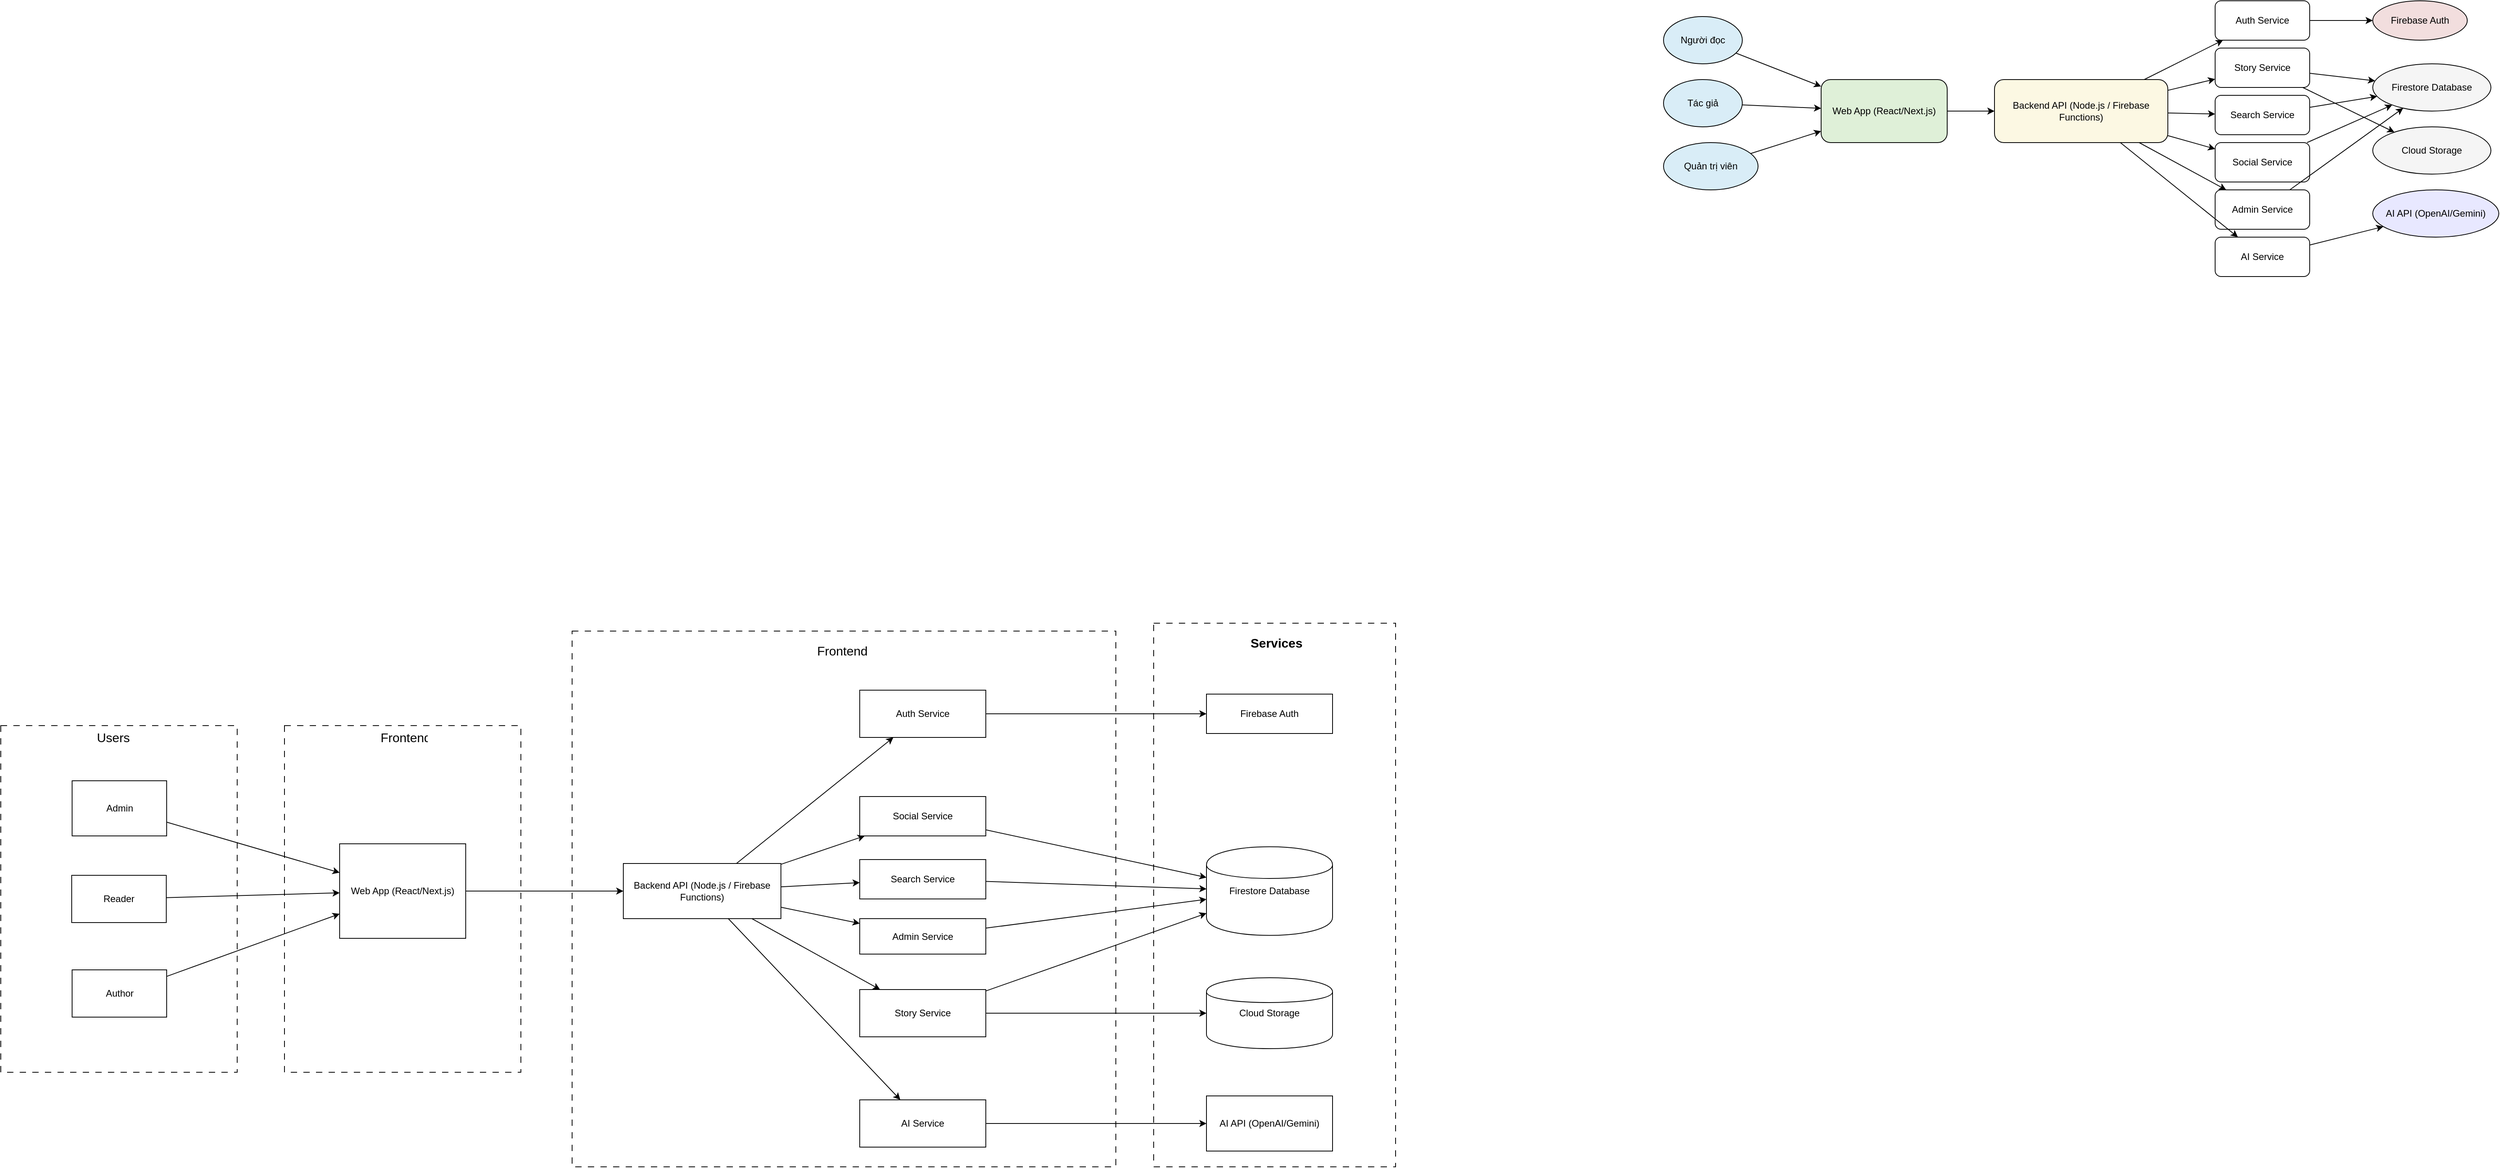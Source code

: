<?xml version="1.0" encoding="UTF-8"?>
<mxfile version="28.2.1">
  <diagram name="Page-1" id="XRnFHhCqIN9ukWK4FecN">
    <mxGraphModel dx="4797" dy="2733" grid="1" gridSize="10" guides="1" tooltips="1" connect="1" arrows="1" fold="1" page="1" pageScale="1" pageWidth="827" pageHeight="1169" math="0" shadow="0">
      <root>
        <mxCell id="0" />
        <mxCell id="1" parent="0" />
        <mxCell id="V6R2gm-3gDxpUbskBVL9-5" value="Người đọc" style="ellipse;whiteSpace=wrap;html=1;fillColor=#d9edf7;" parent="1" vertex="1">
          <mxGeometry x="-180" y="-1000" width="100" height="60" as="geometry" />
        </mxCell>
        <mxCell id="V6R2gm-3gDxpUbskBVL9-6" value="Tác giả" style="ellipse;whiteSpace=wrap;html=1;fillColor=#d9edf7;" parent="1" vertex="1">
          <mxGeometry x="-180" y="-920" width="100" height="60" as="geometry" />
        </mxCell>
        <mxCell id="V6R2gm-3gDxpUbskBVL9-7" value="Quản trị viên" style="ellipse;whiteSpace=wrap;html=1;fillColor=#d9edf7;" parent="1" vertex="1">
          <mxGeometry x="-180" y="-840" width="120" height="60" as="geometry" />
        </mxCell>
        <mxCell id="V6R2gm-3gDxpUbskBVL9-8" value="Web App (React/Next.js)" style="rounded=1;whiteSpace=wrap;html=1;fillColor=#dff0d8;" parent="1" vertex="1">
          <mxGeometry x="20" y="-920" width="160" height="80" as="geometry" />
        </mxCell>
        <mxCell id="V6R2gm-3gDxpUbskBVL9-9" value="Backend API (Node.js / Firebase Functions)" style="rounded=1;whiteSpace=wrap;html=1;fillColor=#fcf8e3;" parent="1" vertex="1">
          <mxGeometry x="240" y="-920" width="220" height="80" as="geometry" />
        </mxCell>
        <mxCell id="V6R2gm-3gDxpUbskBVL9-10" value="Auth Service" style="rounded=1;whiteSpace=wrap;html=1;" parent="1" vertex="1">
          <mxGeometry x="520" y="-1020" width="120" height="50" as="geometry" />
        </mxCell>
        <mxCell id="V6R2gm-3gDxpUbskBVL9-11" value="Story Service" style="rounded=1;whiteSpace=wrap;html=1;" parent="1" vertex="1">
          <mxGeometry x="520" y="-960" width="120" height="50" as="geometry" />
        </mxCell>
        <mxCell id="V6R2gm-3gDxpUbskBVL9-12" value="Search Service" style="rounded=1;whiteSpace=wrap;html=1;" parent="1" vertex="1">
          <mxGeometry x="520" y="-900" width="120" height="50" as="geometry" />
        </mxCell>
        <mxCell id="V6R2gm-3gDxpUbskBVL9-13" value="Social Service" style="rounded=1;whiteSpace=wrap;html=1;" parent="1" vertex="1">
          <mxGeometry x="520" y="-840" width="120" height="50" as="geometry" />
        </mxCell>
        <mxCell id="V6R2gm-3gDxpUbskBVL9-14" value="Admin Service" style="rounded=1;whiteSpace=wrap;html=1;" parent="1" vertex="1">
          <mxGeometry x="520" y="-780" width="120" height="50" as="geometry" />
        </mxCell>
        <mxCell id="V6R2gm-3gDxpUbskBVL9-15" value="AI Service" style="rounded=1;whiteSpace=wrap;html=1;" parent="1" vertex="1">
          <mxGeometry x="520" y="-720" width="120" height="50" as="geometry" />
        </mxCell>
        <mxCell id="V6R2gm-3gDxpUbskBVL9-16" value="Firebase Auth" style="ellipse;whiteSpace=wrap;html=1;fillColor=#f2dede;" parent="1" vertex="1">
          <mxGeometry x="720" y="-1020" width="120" height="50" as="geometry" />
        </mxCell>
        <mxCell id="V6R2gm-3gDxpUbskBVL9-17" value="Firestore Database" style="ellipse;whiteSpace=wrap;html=1;fillColor=#f5f5f5;" parent="1" vertex="1">
          <mxGeometry x="720" y="-940" width="150" height="60" as="geometry" />
        </mxCell>
        <mxCell id="V6R2gm-3gDxpUbskBVL9-18" value="Cloud Storage" style="ellipse;whiteSpace=wrap;html=1;fillColor=#f5f5f5;" parent="1" vertex="1">
          <mxGeometry x="720" y="-860" width="150" height="60" as="geometry" />
        </mxCell>
        <mxCell id="V6R2gm-3gDxpUbskBVL9-19" value="AI API (OpenAI/Gemini)" style="ellipse;whiteSpace=wrap;html=1;fillColor=#e8e8ff;" parent="1" vertex="1">
          <mxGeometry x="720" y="-780" width="160" height="60" as="geometry" />
        </mxCell>
        <mxCell id="V6R2gm-3gDxpUbskBVL9-20" parent="1" source="V6R2gm-3gDxpUbskBVL9-5" target="V6R2gm-3gDxpUbskBVL9-8" edge="1">
          <mxGeometry relative="1" as="geometry" />
        </mxCell>
        <mxCell id="V6R2gm-3gDxpUbskBVL9-21" parent="1" source="V6R2gm-3gDxpUbskBVL9-6" target="V6R2gm-3gDxpUbskBVL9-8" edge="1">
          <mxGeometry relative="1" as="geometry" />
        </mxCell>
        <mxCell id="V6R2gm-3gDxpUbskBVL9-22" parent="1" source="V6R2gm-3gDxpUbskBVL9-7" target="V6R2gm-3gDxpUbskBVL9-8" edge="1">
          <mxGeometry relative="1" as="geometry" />
        </mxCell>
        <mxCell id="V6R2gm-3gDxpUbskBVL9-23" parent="1" source="V6R2gm-3gDxpUbskBVL9-8" target="V6R2gm-3gDxpUbskBVL9-9" edge="1">
          <mxGeometry relative="1" as="geometry" />
        </mxCell>
        <mxCell id="V6R2gm-3gDxpUbskBVL9-24" parent="1" source="V6R2gm-3gDxpUbskBVL9-9" target="V6R2gm-3gDxpUbskBVL9-10" edge="1">
          <mxGeometry relative="1" as="geometry" />
        </mxCell>
        <mxCell id="V6R2gm-3gDxpUbskBVL9-25" parent="1" source="V6R2gm-3gDxpUbskBVL9-9" target="V6R2gm-3gDxpUbskBVL9-11" edge="1">
          <mxGeometry relative="1" as="geometry" />
        </mxCell>
        <mxCell id="V6R2gm-3gDxpUbskBVL9-26" parent="1" source="V6R2gm-3gDxpUbskBVL9-9" target="V6R2gm-3gDxpUbskBVL9-12" edge="1">
          <mxGeometry relative="1" as="geometry" />
        </mxCell>
        <mxCell id="V6R2gm-3gDxpUbskBVL9-27" parent="1" source="V6R2gm-3gDxpUbskBVL9-9" target="V6R2gm-3gDxpUbskBVL9-13" edge="1">
          <mxGeometry relative="1" as="geometry" />
        </mxCell>
        <mxCell id="V6R2gm-3gDxpUbskBVL9-28" parent="1" source="V6R2gm-3gDxpUbskBVL9-9" target="V6R2gm-3gDxpUbskBVL9-14" edge="1">
          <mxGeometry relative="1" as="geometry" />
        </mxCell>
        <mxCell id="V6R2gm-3gDxpUbskBVL9-29" parent="1" source="V6R2gm-3gDxpUbskBVL9-9" target="V6R2gm-3gDxpUbskBVL9-15" edge="1">
          <mxGeometry relative="1" as="geometry" />
        </mxCell>
        <mxCell id="V6R2gm-3gDxpUbskBVL9-30" parent="1" source="V6R2gm-3gDxpUbskBVL9-10" target="V6R2gm-3gDxpUbskBVL9-16" edge="1">
          <mxGeometry relative="1" as="geometry" />
        </mxCell>
        <mxCell id="V6R2gm-3gDxpUbskBVL9-31" parent="1" source="V6R2gm-3gDxpUbskBVL9-11" target="V6R2gm-3gDxpUbskBVL9-17" edge="1">
          <mxGeometry relative="1" as="geometry" />
        </mxCell>
        <mxCell id="V6R2gm-3gDxpUbskBVL9-32" parent="1" source="V6R2gm-3gDxpUbskBVL9-11" target="V6R2gm-3gDxpUbskBVL9-18" edge="1">
          <mxGeometry relative="1" as="geometry" />
        </mxCell>
        <mxCell id="V6R2gm-3gDxpUbskBVL9-33" parent="1" source="V6R2gm-3gDxpUbskBVL9-12" target="V6R2gm-3gDxpUbskBVL9-17" edge="1">
          <mxGeometry relative="1" as="geometry" />
        </mxCell>
        <mxCell id="V6R2gm-3gDxpUbskBVL9-34" parent="1" source="V6R2gm-3gDxpUbskBVL9-13" target="V6R2gm-3gDxpUbskBVL9-17" edge="1">
          <mxGeometry relative="1" as="geometry" />
        </mxCell>
        <mxCell id="V6R2gm-3gDxpUbskBVL9-35" parent="1" source="V6R2gm-3gDxpUbskBVL9-14" target="V6R2gm-3gDxpUbskBVL9-17" edge="1">
          <mxGeometry relative="1" as="geometry" />
        </mxCell>
        <mxCell id="V6R2gm-3gDxpUbskBVL9-36" parent="1" source="V6R2gm-3gDxpUbskBVL9-15" target="V6R2gm-3gDxpUbskBVL9-19" edge="1">
          <mxGeometry relative="1" as="geometry" />
        </mxCell>
        <mxCell id="V6R2gm-3gDxpUbskBVL9-56" parent="1" source="V6R2gm-3gDxpUbskBVL9-38" target="V6R2gm-3gDxpUbskBVL9-42" edge="1">
          <mxGeometry relative="1" as="geometry" />
        </mxCell>
        <mxCell id="V6R2gm-3gDxpUbskBVL9-57" parent="1" source="V6R2gm-3gDxpUbskBVL9-39" target="V6R2gm-3gDxpUbskBVL9-42" edge="1">
          <mxGeometry relative="1" as="geometry" />
        </mxCell>
        <mxCell id="V6R2gm-3gDxpUbskBVL9-58" parent="1" source="V6R2gm-3gDxpUbskBVL9-40" target="V6R2gm-3gDxpUbskBVL9-42" edge="1">
          <mxGeometry relative="1" as="geometry" />
        </mxCell>
        <mxCell id="V6R2gm-3gDxpUbskBVL9-59" parent="1" source="V6R2gm-3gDxpUbskBVL9-42" target="V6R2gm-3gDxpUbskBVL9-44" edge="1">
          <mxGeometry relative="1" as="geometry" />
        </mxCell>
        <mxCell id="V6R2gm-3gDxpUbskBVL9-60" parent="1" source="V6R2gm-3gDxpUbskBVL9-44" target="V6R2gm-3gDxpUbskBVL9-45" edge="1">
          <mxGeometry relative="1" as="geometry" />
        </mxCell>
        <mxCell id="V6R2gm-3gDxpUbskBVL9-61" parent="1" source="V6R2gm-3gDxpUbskBVL9-44" target="V6R2gm-3gDxpUbskBVL9-46" edge="1">
          <mxGeometry relative="1" as="geometry" />
        </mxCell>
        <mxCell id="V6R2gm-3gDxpUbskBVL9-62" parent="1" source="V6R2gm-3gDxpUbskBVL9-44" target="V6R2gm-3gDxpUbskBVL9-47" edge="1">
          <mxGeometry relative="1" as="geometry" />
        </mxCell>
        <mxCell id="V6R2gm-3gDxpUbskBVL9-63" parent="1" source="V6R2gm-3gDxpUbskBVL9-44" target="V6R2gm-3gDxpUbskBVL9-48" edge="1">
          <mxGeometry relative="1" as="geometry" />
        </mxCell>
        <mxCell id="V6R2gm-3gDxpUbskBVL9-64" parent="1" source="V6R2gm-3gDxpUbskBVL9-44" target="V6R2gm-3gDxpUbskBVL9-49" edge="1">
          <mxGeometry relative="1" as="geometry" />
        </mxCell>
        <mxCell id="V6R2gm-3gDxpUbskBVL9-65" parent="1" source="V6R2gm-3gDxpUbskBVL9-44" target="V6R2gm-3gDxpUbskBVL9-50" edge="1">
          <mxGeometry relative="1" as="geometry" />
        </mxCell>
        <mxCell id="V6R2gm-3gDxpUbskBVL9-66" parent="1" source="V6R2gm-3gDxpUbskBVL9-45" target="V6R2gm-3gDxpUbskBVL9-52" edge="1">
          <mxGeometry relative="1" as="geometry" />
        </mxCell>
        <mxCell id="V6R2gm-3gDxpUbskBVL9-67" parent="1" source="V6R2gm-3gDxpUbskBVL9-46" target="V6R2gm-3gDxpUbskBVL9-53" edge="1">
          <mxGeometry relative="1" as="geometry" />
        </mxCell>
        <mxCell id="V6R2gm-3gDxpUbskBVL9-68" parent="1" source="V6R2gm-3gDxpUbskBVL9-47" target="V6R2gm-3gDxpUbskBVL9-53" edge="1">
          <mxGeometry relative="1" as="geometry" />
        </mxCell>
        <mxCell id="V6R2gm-3gDxpUbskBVL9-69" parent="1" source="V6R2gm-3gDxpUbskBVL9-48" target="V6R2gm-3gDxpUbskBVL9-53" edge="1">
          <mxGeometry relative="1" as="geometry" />
        </mxCell>
        <mxCell id="V6R2gm-3gDxpUbskBVL9-70" parent="1" source="V6R2gm-3gDxpUbskBVL9-49" target="V6R2gm-3gDxpUbskBVL9-53" edge="1">
          <mxGeometry relative="1" as="geometry" />
        </mxCell>
        <mxCell id="V6R2gm-3gDxpUbskBVL9-71" parent="1" source="V6R2gm-3gDxpUbskBVL9-49" target="V6R2gm-3gDxpUbskBVL9-54" edge="1">
          <mxGeometry relative="1" as="geometry" />
        </mxCell>
        <mxCell id="V6R2gm-3gDxpUbskBVL9-72" parent="1" source="V6R2gm-3gDxpUbskBVL9-50" target="V6R2gm-3gDxpUbskBVL9-55" edge="1">
          <mxGeometry relative="1" as="geometry" />
        </mxCell>
        <mxCell id="V6R2gm-3gDxpUbskBVL9-39" value="Author" style="shape=rectangle;whiteSpace=wrap;html=1;rotation=0;" parent="1" vertex="1">
          <mxGeometry x="-2199.5" y="210" width="120" height="60" as="geometry" />
        </mxCell>
        <mxCell id="V6R2gm-3gDxpUbskBVL9-40" value="Reader" style="shape=rectangle;whiteSpace=wrap;html=1;rotation=0;" parent="1" vertex="1">
          <mxGeometry x="-2200" y="90" width="120" height="60" as="geometry" />
        </mxCell>
        <mxCell id="V6R2gm-3gDxpUbskBVL9-38" value="Admin" style="shape=rectangle;whiteSpace=wrap;html=1;rotation=0;" parent="1" vertex="1">
          <mxGeometry x="-2199.5" y="-30" width="120" height="70" as="geometry" />
        </mxCell>
        <mxCell id="V6R2gm-3gDxpUbskBVL9-73" value="&amp;nbsp;" style="rounded=0;whiteSpace=wrap;html=1;gradientColor=none;glass=0;shadow=0;fillColor=none;dashed=1;dashPattern=8 8;" parent="1" vertex="1">
          <mxGeometry x="-2290" y="-100" width="300" height="440" as="geometry" />
        </mxCell>
        <mxCell id="V6R2gm-3gDxpUbskBVL9-74" value="Users" style="text;strokeColor=none;fillColor=none;align=left;verticalAlign=middle;spacingLeft=4;spacingRight=4;overflow=hidden;points=[[0,0.5],[1,0.5]];portConstraint=eastwest;rotatable=0;whiteSpace=wrap;html=1;fontSize=16;" parent="1" vertex="1">
          <mxGeometry x="-2174.5" y="-100" width="70" height="30" as="geometry" />
        </mxCell>
        <mxCell id="V6R2gm-3gDxpUbskBVL9-42" value="Web App (React/Next.js)" style="shape=rectangle;whiteSpace=wrap;html=1;" parent="1" vertex="1">
          <mxGeometry x="-1860" y="50" width="160" height="120" as="geometry" />
        </mxCell>
        <mxCell id="V6R2gm-3gDxpUbskBVL9-75" value="" style="rounded=0;whiteSpace=wrap;html=1;gradientColor=none;glass=0;shadow=0;fillColor=none;dashed=1;dashPattern=8 8;" parent="1" vertex="1">
          <mxGeometry x="-1930" y="-100" width="300" height="440" as="geometry" />
        </mxCell>
        <mxCell id="V6R2gm-3gDxpUbskBVL9-76" value="Frontend" style="text;strokeColor=none;fillColor=none;align=left;verticalAlign=middle;spacingLeft=4;spacingRight=4;overflow=hidden;points=[[0,0.5],[1,0.5]];portConstraint=eastwest;rotatable=0;whiteSpace=wrap;html=1;fontSize=16;" parent="1" vertex="1">
          <mxGeometry x="-1814.5" y="-100" width="70" height="30" as="geometry" />
        </mxCell>
        <mxCell id="V6R2gm-3gDxpUbskBVL9-44" value="Backend API (Node.js / Firebase Functions)" style="shape=rectangle;whiteSpace=wrap;html=1;" parent="1" vertex="1">
          <mxGeometry x="-1500" y="75" width="200" height="70" as="geometry" />
        </mxCell>
        <mxCell id="V6R2gm-3gDxpUbskBVL9-45" value="Auth Service" style="shape=rectangle;whiteSpace=wrap;html=1;" parent="1" vertex="1">
          <mxGeometry x="-1200" y="-145" width="160" height="60" as="geometry" />
        </mxCell>
        <mxCell id="V6R2gm-3gDxpUbskBVL9-46" value="Admin Service" style="shape=rectangle;whiteSpace=wrap;html=1;" parent="1" vertex="1">
          <mxGeometry x="-1200" y="145" width="160" height="45" as="geometry" />
        </mxCell>
        <mxCell id="V6R2gm-3gDxpUbskBVL9-47" value="Social Service" style="shape=rectangle;whiteSpace=wrap;html=1;" parent="1" vertex="1">
          <mxGeometry x="-1200" y="-10" width="160" height="50" as="geometry" />
        </mxCell>
        <mxCell id="V6R2gm-3gDxpUbskBVL9-48" value="Search Service" style="shape=rectangle;whiteSpace=wrap;html=1;" parent="1" vertex="1">
          <mxGeometry x="-1200" y="70" width="160" height="50" as="geometry" />
        </mxCell>
        <mxCell id="V6R2gm-3gDxpUbskBVL9-49" value="Story Service" style="shape=rectangle;whiteSpace=wrap;html=1;" parent="1" vertex="1">
          <mxGeometry x="-1200" y="235" width="160" height="60" as="geometry" />
        </mxCell>
        <mxCell id="V6R2gm-3gDxpUbskBVL9-50" value="AI Service" style="shape=rectangle;whiteSpace=wrap;html=1;" parent="1" vertex="1">
          <mxGeometry x="-1200" y="375" width="160" height="60" as="geometry" />
        </mxCell>
        <mxCell id="V6R2gm-3gDxpUbskBVL9-52" value="Firebase Auth" style="shape=rectangle;whiteSpace=wrap;html=1;" parent="1" vertex="1">
          <mxGeometry x="-760" y="-140" width="160" height="50" as="geometry" />
        </mxCell>
        <mxCell id="V6R2gm-3gDxpUbskBVL9-53" value="Firestore Database" style="shape=cylinder;whiteSpace=wrap;html=1;" parent="1" vertex="1">
          <mxGeometry x="-760" y="53.75" width="160" height="112.5" as="geometry" />
        </mxCell>
        <mxCell id="V6R2gm-3gDxpUbskBVL9-54" value="Cloud Storage" style="shape=cylinder;whiteSpace=wrap;html=1;" parent="1" vertex="1">
          <mxGeometry x="-760" y="220" width="160" height="90" as="geometry" />
        </mxCell>
        <mxCell id="V6R2gm-3gDxpUbskBVL9-55" value="AI API (OpenAI/Gemini)" style="shape=rectangle;whiteSpace=wrap;html=1;" parent="1" vertex="1">
          <mxGeometry x="-760" y="370" width="160" height="70" as="geometry" />
        </mxCell>
        <mxCell id="V6R2gm-3gDxpUbskBVL9-77" value="" style="rounded=0;whiteSpace=wrap;html=1;gradientColor=none;glass=0;shadow=0;fillColor=none;dashed=1;dashPattern=8 8;" parent="1" vertex="1">
          <mxGeometry x="-1565" y="-220" width="690" height="680" as="geometry" />
        </mxCell>
        <mxCell id="V6R2gm-3gDxpUbskBVL9-78" value="Frontend" style="text;strokeColor=none;fillColor=none;align=left;verticalAlign=middle;spacingLeft=4;spacingRight=4;overflow=hidden;points=[[0,0.5],[1,0.5]];portConstraint=eastwest;rotatable=0;whiteSpace=wrap;html=1;fontSize=16;" parent="1" vertex="1">
          <mxGeometry x="-1260" y="-210" width="80" height="30" as="geometry" />
        </mxCell>
        <mxCell id="V6R2gm-3gDxpUbskBVL9-80" value="" style="rounded=0;whiteSpace=wrap;html=1;gradientColor=none;glass=0;shadow=0;fillColor=none;dashed=1;dashPattern=8 8;" parent="1" vertex="1">
          <mxGeometry x="-827" y="-230" width="307" height="690" as="geometry" />
        </mxCell>
        <mxCell id="V6R2gm-3gDxpUbskBVL9-81" value="&lt;span style=&quot;font-weight: 700; text-align: center; text-wrap-mode: nowrap;&quot;&gt;&lt;font&gt;Services&lt;/font&gt;&lt;/span&gt;" style="text;strokeColor=none;fillColor=none;align=left;verticalAlign=middle;spacingLeft=4;spacingRight=4;overflow=hidden;points=[[0,0.5],[1,0.5]];portConstraint=eastwest;rotatable=0;whiteSpace=wrap;html=1;fontSize=16;" parent="1" vertex="1">
          <mxGeometry x="-710" y="-220" width="78" height="30" as="geometry" />
        </mxCell>
      </root>
    </mxGraphModel>
  </diagram>
</mxfile>

